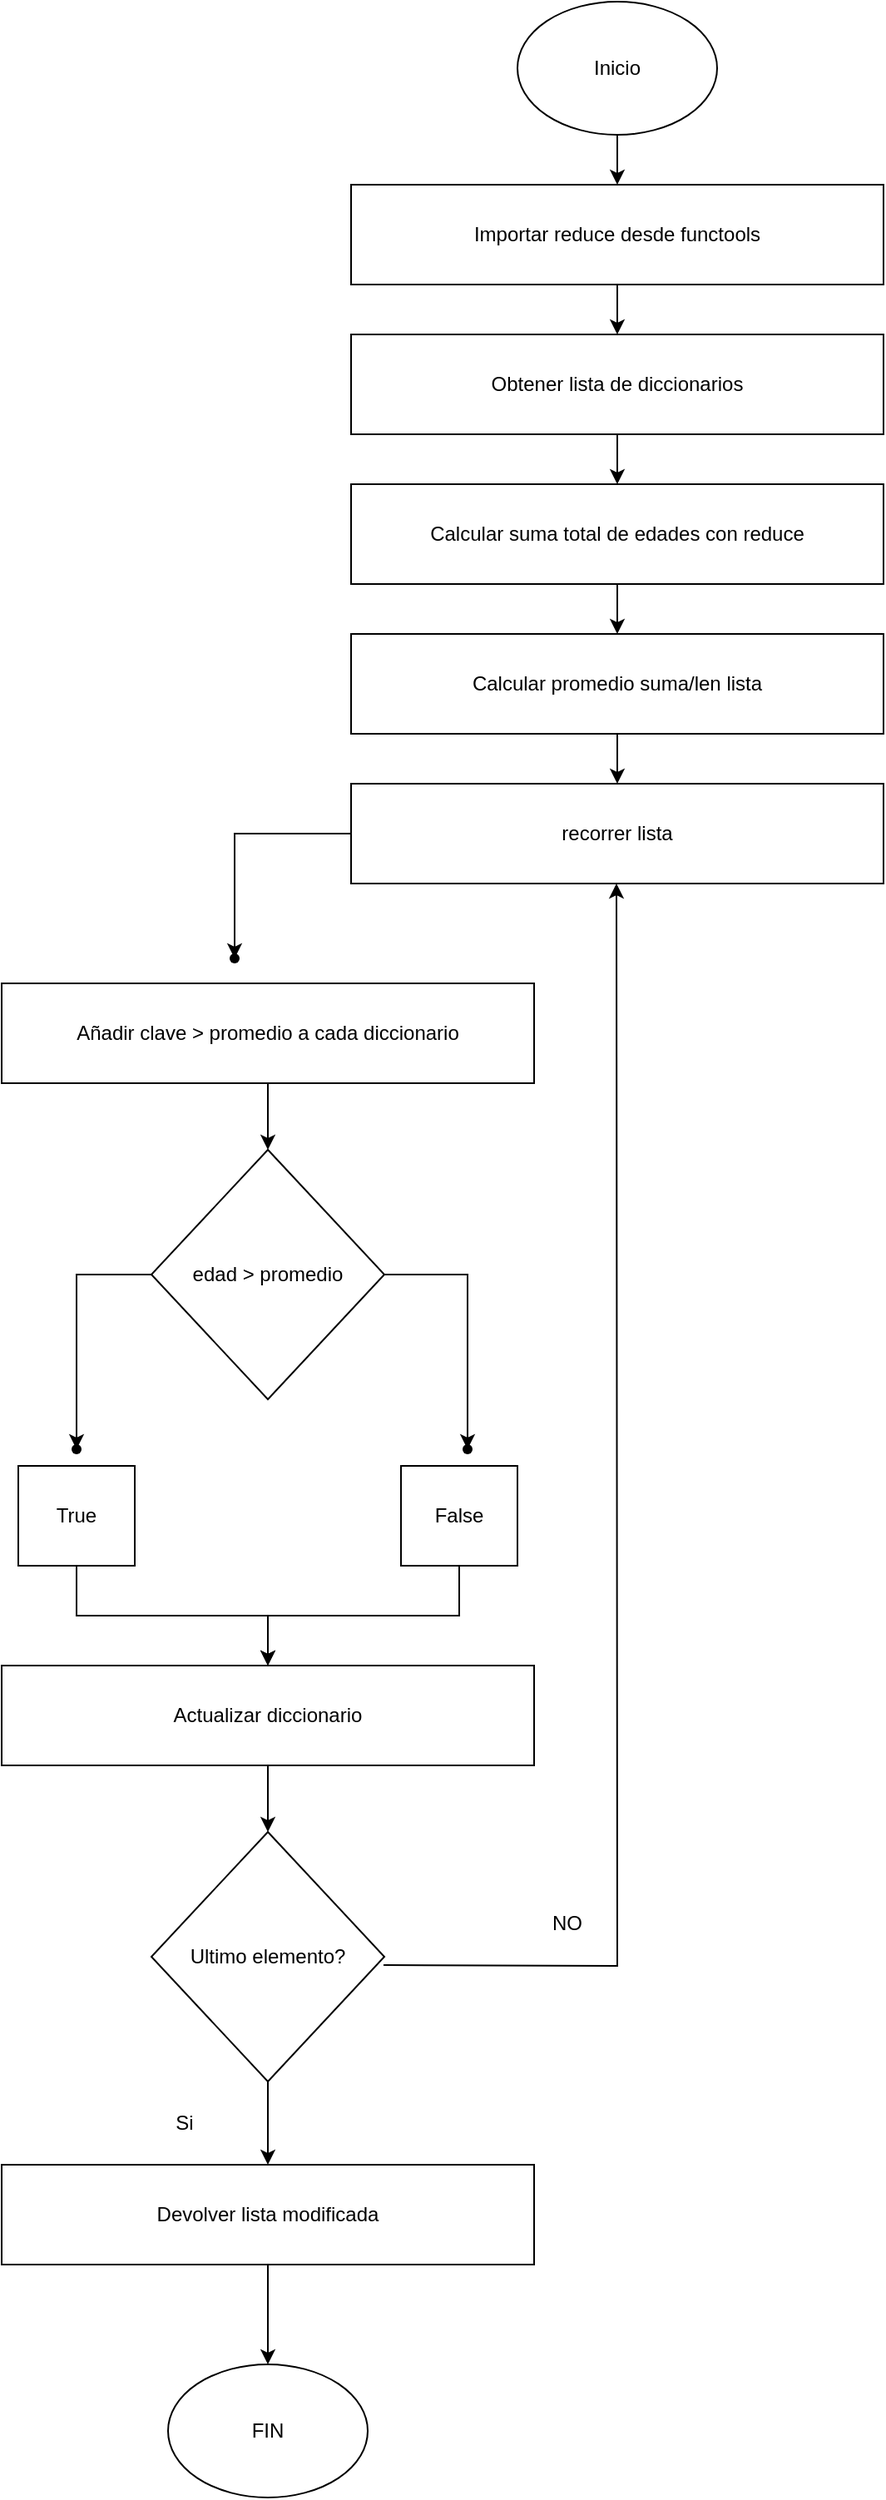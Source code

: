 <mxfile version="27.1.6">
  <diagram name="Page-1" id="Rl2L4598PrpttV1tj04x">
    <mxGraphModel dx="1611" dy="777" grid="1" gridSize="10" guides="1" tooltips="1" connect="1" arrows="1" fold="1" page="1" pageScale="1" pageWidth="827" pageHeight="1169" math="0" shadow="0">
      <root>
        <mxCell id="0" />
        <mxCell id="1" parent="0" />
        <mxCell id="T9hvmBrvEJ5OEZfCzHIX-16" value="" style="edgeStyle=orthogonalEdgeStyle;rounded=0;orthogonalLoop=1;jettySize=auto;html=1;" edge="1" parent="1" source="T9hvmBrvEJ5OEZfCzHIX-1" target="T9hvmBrvEJ5OEZfCzHIX-2">
          <mxGeometry relative="1" as="geometry" />
        </mxCell>
        <mxCell id="T9hvmBrvEJ5OEZfCzHIX-1" value="Inicio" style="ellipse;whiteSpace=wrap;html=1;" vertex="1" parent="1">
          <mxGeometry x="330" y="10" width="120" height="80" as="geometry" />
        </mxCell>
        <mxCell id="T9hvmBrvEJ5OEZfCzHIX-17" value="" style="edgeStyle=orthogonalEdgeStyle;rounded=0;orthogonalLoop=1;jettySize=auto;html=1;" edge="1" parent="1" source="T9hvmBrvEJ5OEZfCzHIX-2" target="T9hvmBrvEJ5OEZfCzHIX-3">
          <mxGeometry relative="1" as="geometry" />
        </mxCell>
        <mxCell id="T9hvmBrvEJ5OEZfCzHIX-2" value="Importar reduce desde functools" style="rounded=0;whiteSpace=wrap;html=1;" vertex="1" parent="1">
          <mxGeometry x="230" y="120" width="320" height="60" as="geometry" />
        </mxCell>
        <mxCell id="T9hvmBrvEJ5OEZfCzHIX-18" value="" style="edgeStyle=orthogonalEdgeStyle;rounded=0;orthogonalLoop=1;jettySize=auto;html=1;" edge="1" parent="1" source="T9hvmBrvEJ5OEZfCzHIX-3" target="T9hvmBrvEJ5OEZfCzHIX-4">
          <mxGeometry relative="1" as="geometry" />
        </mxCell>
        <mxCell id="T9hvmBrvEJ5OEZfCzHIX-3" value="Obtener lista de diccionarios" style="rounded=0;whiteSpace=wrap;html=1;" vertex="1" parent="1">
          <mxGeometry x="230" y="210" width="320" height="60" as="geometry" />
        </mxCell>
        <mxCell id="T9hvmBrvEJ5OEZfCzHIX-19" value="" style="edgeStyle=orthogonalEdgeStyle;rounded=0;orthogonalLoop=1;jettySize=auto;html=1;" edge="1" parent="1" source="T9hvmBrvEJ5OEZfCzHIX-4" target="T9hvmBrvEJ5OEZfCzHIX-5">
          <mxGeometry relative="1" as="geometry" />
        </mxCell>
        <mxCell id="T9hvmBrvEJ5OEZfCzHIX-4" value="Calcular suma total de edades con reduce" style="rounded=0;whiteSpace=wrap;html=1;" vertex="1" parent="1">
          <mxGeometry x="230" y="300" width="320" height="60" as="geometry" />
        </mxCell>
        <mxCell id="T9hvmBrvEJ5OEZfCzHIX-20" value="" style="edgeStyle=orthogonalEdgeStyle;rounded=0;orthogonalLoop=1;jettySize=auto;html=1;" edge="1" parent="1" source="T9hvmBrvEJ5OEZfCzHIX-5" target="T9hvmBrvEJ5OEZfCzHIX-6">
          <mxGeometry relative="1" as="geometry" />
        </mxCell>
        <mxCell id="T9hvmBrvEJ5OEZfCzHIX-5" value="Calcular promedio suma/len lista" style="rounded=0;whiteSpace=wrap;html=1;" vertex="1" parent="1">
          <mxGeometry x="230" y="390" width="320" height="60" as="geometry" />
        </mxCell>
        <mxCell id="T9hvmBrvEJ5OEZfCzHIX-22" value="" style="edgeStyle=orthogonalEdgeStyle;rounded=0;orthogonalLoop=1;jettySize=auto;html=1;" edge="1" parent="1" source="T9hvmBrvEJ5OEZfCzHIX-6" target="T9hvmBrvEJ5OEZfCzHIX-21">
          <mxGeometry relative="1" as="geometry" />
        </mxCell>
        <mxCell id="T9hvmBrvEJ5OEZfCzHIX-6" value="recorrer lista" style="rounded=0;whiteSpace=wrap;html=1;" vertex="1" parent="1">
          <mxGeometry x="230" y="480" width="320" height="60" as="geometry" />
        </mxCell>
        <mxCell id="T9hvmBrvEJ5OEZfCzHIX-23" value="" style="edgeStyle=orthogonalEdgeStyle;rounded=0;orthogonalLoop=1;jettySize=auto;html=1;" edge="1" parent="1" source="T9hvmBrvEJ5OEZfCzHIX-8" target="T9hvmBrvEJ5OEZfCzHIX-9">
          <mxGeometry relative="1" as="geometry" />
        </mxCell>
        <mxCell id="T9hvmBrvEJ5OEZfCzHIX-8" value="Añadir clave &amp;gt; promedio a cada diccionario" style="rounded=0;whiteSpace=wrap;html=1;" vertex="1" parent="1">
          <mxGeometry x="20" y="600" width="320" height="60" as="geometry" />
        </mxCell>
        <mxCell id="T9hvmBrvEJ5OEZfCzHIX-25" value="" style="edgeStyle=orthogonalEdgeStyle;rounded=0;orthogonalLoop=1;jettySize=auto;html=1;" edge="1" parent="1" source="T9hvmBrvEJ5OEZfCzHIX-9" target="T9hvmBrvEJ5OEZfCzHIX-24">
          <mxGeometry relative="1" as="geometry" />
        </mxCell>
        <mxCell id="T9hvmBrvEJ5OEZfCzHIX-27" value="" style="edgeStyle=orthogonalEdgeStyle;rounded=0;orthogonalLoop=1;jettySize=auto;html=1;" edge="1" parent="1" source="T9hvmBrvEJ5OEZfCzHIX-9" target="T9hvmBrvEJ5OEZfCzHIX-26">
          <mxGeometry relative="1" as="geometry" />
        </mxCell>
        <mxCell id="T9hvmBrvEJ5OEZfCzHIX-9" value="edad &amp;gt; promedio" style="rhombus;whiteSpace=wrap;html=1;" vertex="1" parent="1">
          <mxGeometry x="110" y="700" width="140" height="150" as="geometry" />
        </mxCell>
        <mxCell id="T9hvmBrvEJ5OEZfCzHIX-30" value="" style="edgeStyle=orthogonalEdgeStyle;rounded=0;orthogonalLoop=1;jettySize=auto;html=1;" edge="1" parent="1" source="T9hvmBrvEJ5OEZfCzHIX-10" target="T9hvmBrvEJ5OEZfCzHIX-12">
          <mxGeometry relative="1" as="geometry" />
        </mxCell>
        <mxCell id="T9hvmBrvEJ5OEZfCzHIX-10" value="True" style="rounded=0;whiteSpace=wrap;html=1;" vertex="1" parent="1">
          <mxGeometry x="30" y="890" width="70" height="60" as="geometry" />
        </mxCell>
        <mxCell id="T9hvmBrvEJ5OEZfCzHIX-29" value="" style="edgeStyle=orthogonalEdgeStyle;rounded=0;orthogonalLoop=1;jettySize=auto;html=1;" edge="1" parent="1" source="T9hvmBrvEJ5OEZfCzHIX-11" target="T9hvmBrvEJ5OEZfCzHIX-12">
          <mxGeometry relative="1" as="geometry" />
        </mxCell>
        <mxCell id="T9hvmBrvEJ5OEZfCzHIX-11" value="False" style="rounded=0;whiteSpace=wrap;html=1;" vertex="1" parent="1">
          <mxGeometry x="260" y="890" width="70" height="60" as="geometry" />
        </mxCell>
        <mxCell id="T9hvmBrvEJ5OEZfCzHIX-31" value="" style="edgeStyle=orthogonalEdgeStyle;rounded=0;orthogonalLoop=1;jettySize=auto;html=1;" edge="1" parent="1" source="T9hvmBrvEJ5OEZfCzHIX-12" target="T9hvmBrvEJ5OEZfCzHIX-13">
          <mxGeometry relative="1" as="geometry" />
        </mxCell>
        <mxCell id="T9hvmBrvEJ5OEZfCzHIX-12" value="Actualizar diccionario" style="rounded=0;whiteSpace=wrap;html=1;" vertex="1" parent="1">
          <mxGeometry x="20" y="1010" width="320" height="60" as="geometry" />
        </mxCell>
        <mxCell id="T9hvmBrvEJ5OEZfCzHIX-32" value="" style="edgeStyle=orthogonalEdgeStyle;rounded=0;orthogonalLoop=1;jettySize=auto;html=1;" edge="1" parent="1" source="T9hvmBrvEJ5OEZfCzHIX-13" target="T9hvmBrvEJ5OEZfCzHIX-14">
          <mxGeometry relative="1" as="geometry" />
        </mxCell>
        <mxCell id="T9hvmBrvEJ5OEZfCzHIX-35" value="" style="edgeStyle=orthogonalEdgeStyle;rounded=0;orthogonalLoop=1;jettySize=auto;html=1;entryX=0.5;entryY=1;entryDx=0;entryDy=0;" edge="1" parent="1">
          <mxGeometry relative="1" as="geometry">
            <mxPoint x="249.5" y="1190" as="sourcePoint" />
            <mxPoint x="389.5" y="540" as="targetPoint" />
          </mxGeometry>
        </mxCell>
        <mxCell id="T9hvmBrvEJ5OEZfCzHIX-13" value="Ultimo elemento?" style="rhombus;whiteSpace=wrap;html=1;" vertex="1" parent="1">
          <mxGeometry x="110" y="1110" width="140" height="150" as="geometry" />
        </mxCell>
        <mxCell id="T9hvmBrvEJ5OEZfCzHIX-33" value="" style="edgeStyle=orthogonalEdgeStyle;rounded=0;orthogonalLoop=1;jettySize=auto;html=1;" edge="1" parent="1" source="T9hvmBrvEJ5OEZfCzHIX-14" target="T9hvmBrvEJ5OEZfCzHIX-15">
          <mxGeometry relative="1" as="geometry" />
        </mxCell>
        <mxCell id="T9hvmBrvEJ5OEZfCzHIX-14" value="Devolver lista modificada" style="rounded=0;whiteSpace=wrap;html=1;" vertex="1" parent="1">
          <mxGeometry x="20" y="1310" width="320" height="60" as="geometry" />
        </mxCell>
        <mxCell id="T9hvmBrvEJ5OEZfCzHIX-15" value="FIN" style="ellipse;whiteSpace=wrap;html=1;" vertex="1" parent="1">
          <mxGeometry x="120" y="1430" width="120" height="80" as="geometry" />
        </mxCell>
        <mxCell id="T9hvmBrvEJ5OEZfCzHIX-21" value="" style="shape=waypoint;sketch=0;size=6;pointerEvents=1;points=[];fillColor=default;resizable=0;rotatable=0;perimeter=centerPerimeter;snapToPoint=1;rounded=0;" vertex="1" parent="1">
          <mxGeometry x="150" y="575" width="20" height="20" as="geometry" />
        </mxCell>
        <mxCell id="T9hvmBrvEJ5OEZfCzHIX-24" value="" style="shape=waypoint;sketch=0;size=6;pointerEvents=1;points=[];fillColor=default;resizable=0;rotatable=0;perimeter=centerPerimeter;snapToPoint=1;" vertex="1" parent="1">
          <mxGeometry x="55" y="870" width="20" height="20" as="geometry" />
        </mxCell>
        <mxCell id="T9hvmBrvEJ5OEZfCzHIX-26" value="" style="shape=waypoint;sketch=0;size=6;pointerEvents=1;points=[];fillColor=default;resizable=0;rotatable=0;perimeter=centerPerimeter;snapToPoint=1;" vertex="1" parent="1">
          <mxGeometry x="290" y="870" width="20" height="20" as="geometry" />
        </mxCell>
        <mxCell id="T9hvmBrvEJ5OEZfCzHIX-36" value="NO" style="text;html=1;align=center;verticalAlign=middle;whiteSpace=wrap;rounded=0;" vertex="1" parent="1">
          <mxGeometry x="330" y="1150" width="60" height="30" as="geometry" />
        </mxCell>
        <mxCell id="T9hvmBrvEJ5OEZfCzHIX-37" value="Si" style="text;html=1;align=center;verticalAlign=middle;whiteSpace=wrap;rounded=0;" vertex="1" parent="1">
          <mxGeometry x="100" y="1270" width="60" height="30" as="geometry" />
        </mxCell>
      </root>
    </mxGraphModel>
  </diagram>
</mxfile>
